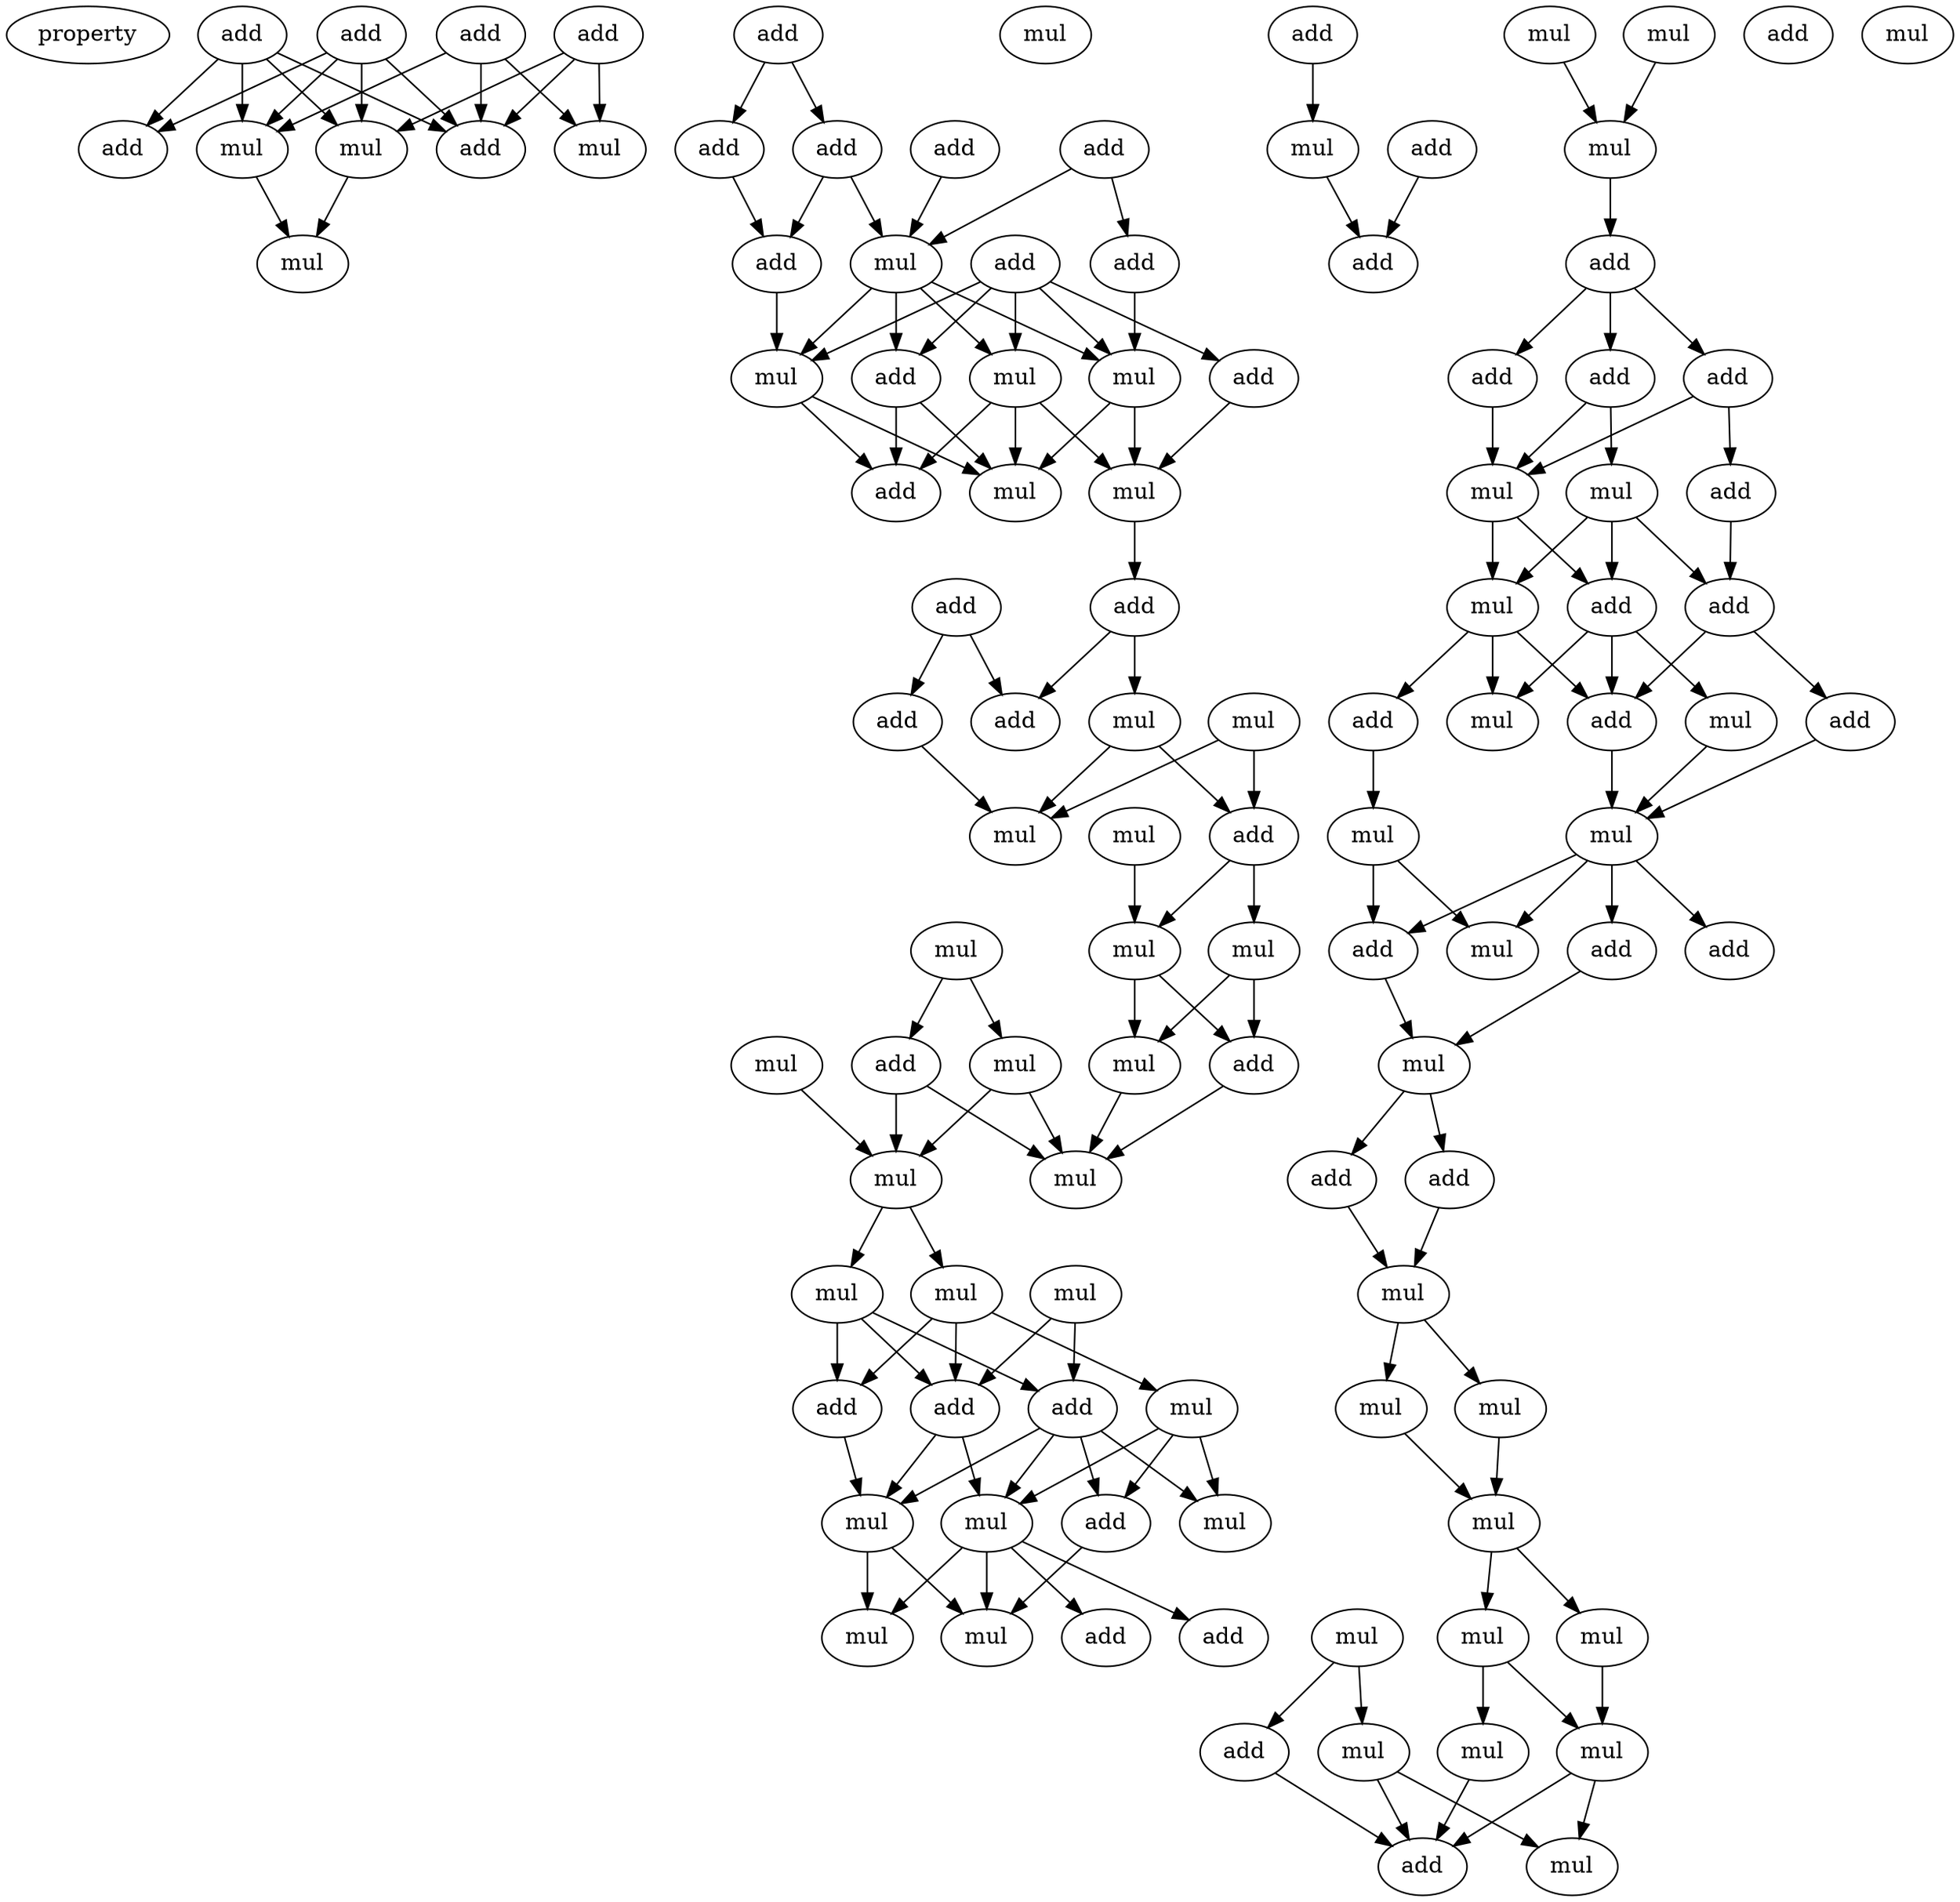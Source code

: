 digraph {
    node [fontcolor=black]
    property [mul=2,lf=1.6]
    0 [ label = add ];
    1 [ label = add ];
    2 [ label = add ];
    3 [ label = add ];
    4 [ label = mul ];
    5 [ label = add ];
    6 [ label = add ];
    7 [ label = mul ];
    8 [ label = mul ];
    9 [ label = mul ];
    10 [ label = add ];
    11 [ label = add ];
    12 [ label = add ];
    13 [ label = add ];
    14 [ label = add ];
    15 [ label = add ];
    16 [ label = add ];
    17 [ label = mul ];
    18 [ label = add ];
    19 [ label = mul ];
    20 [ label = mul ];
    21 [ label = add ];
    22 [ label = add ];
    23 [ label = mul ];
    24 [ label = mul ];
    25 [ label = mul ];
    26 [ label = add ];
    27 [ label = add ];
    28 [ label = add ];
    29 [ label = add ];
    30 [ label = add ];
    31 [ label = mul ];
    32 [ label = mul ];
    33 [ label = add ];
    34 [ label = mul ];
    35 [ label = mul ];
    36 [ label = mul ];
    37 [ label = mul ];
    38 [ label = mul ];
    39 [ label = add ];
    40 [ label = mul ];
    41 [ label = mul ];
    42 [ label = mul ];
    43 [ label = add ];
    44 [ label = mul ];
    45 [ label = mul ];
    46 [ label = mul ];
    47 [ label = mul ];
    48 [ label = mul ];
    49 [ label = add ];
    50 [ label = add ];
    51 [ label = add ];
    52 [ label = mul ];
    53 [ label = mul ];
    54 [ label = add ];
    55 [ label = mul ];
    56 [ label = mul ];
    57 [ label = add ];
    58 [ label = add ];
    59 [ label = mul ];
    60 [ label = mul ];
    61 [ label = mul ];
    62 [ label = add ];
    63 [ label = mul ];
    64 [ label = add ];
    65 [ label = mul ];
    66 [ label = mul ];
    67 [ label = add ];
    68 [ label = mul ];
    69 [ label = add ];
    70 [ label = add ];
    71 [ label = add ];
    72 [ label = add ];
    73 [ label = mul ];
    74 [ label = mul ];
    75 [ label = add ];
    76 [ label = add ];
    77 [ label = mul ];
    78 [ label = add ];
    79 [ label = mul ];
    80 [ label = add ];
    81 [ label = mul ];
    82 [ label = add ];
    83 [ label = add ];
    84 [ label = mul ];
    85 [ label = mul ];
    86 [ label = add ];
    87 [ label = mul ];
    88 [ label = add ];
    89 [ label = add ];
    90 [ label = add ];
    91 [ label = mul ];
    92 [ label = add ];
    93 [ label = add ];
    94 [ label = mul ];
    95 [ label = mul ];
    96 [ label = mul ];
    97 [ label = mul ];
    98 [ label = mul ];
    99 [ label = mul ];
    100 [ label = mul ];
    101 [ label = mul ];
    102 [ label = add ];
    103 [ label = mul ];
    104 [ label = mul ];
    105 [ label = mul ];
    106 [ label = add ];
    107 [ label = mul ];
    0 -> 4 [ name = 0 ];
    0 -> 5 [ name = 1 ];
    0 -> 6 [ name = 2 ];
    0 -> 8 [ name = 3 ];
    1 -> 4 [ name = 4 ];
    1 -> 5 [ name = 5 ];
    1 -> 6 [ name = 6 ];
    1 -> 8 [ name = 7 ];
    2 -> 4 [ name = 8 ];
    2 -> 6 [ name = 9 ];
    2 -> 7 [ name = 10 ];
    3 -> 6 [ name = 11 ];
    3 -> 7 [ name = 12 ];
    3 -> 8 [ name = 13 ];
    4 -> 9 [ name = 14 ];
    8 -> 9 [ name = 15 ];
    10 -> 11 [ name = 16 ];
    10 -> 12 [ name = 17 ];
    11 -> 15 [ name = 18 ];
    12 -> 15 [ name = 19 ];
    12 -> 17 [ name = 20 ];
    13 -> 17 [ name = 21 ];
    14 -> 16 [ name = 22 ];
    14 -> 17 [ name = 23 ];
    15 -> 19 [ name = 24 ];
    16 -> 20 [ name = 25 ];
    17 -> 19 [ name = 26 ];
    17 -> 20 [ name = 27 ];
    17 -> 22 [ name = 28 ];
    17 -> 23 [ name = 29 ];
    18 -> 19 [ name = 30 ];
    18 -> 20 [ name = 31 ];
    18 -> 21 [ name = 32 ];
    18 -> 22 [ name = 33 ];
    18 -> 23 [ name = 34 ];
    19 -> 24 [ name = 35 ];
    19 -> 26 [ name = 36 ];
    20 -> 24 [ name = 37 ];
    20 -> 25 [ name = 38 ];
    21 -> 25 [ name = 39 ];
    22 -> 24 [ name = 40 ];
    22 -> 26 [ name = 41 ];
    23 -> 24 [ name = 42 ];
    23 -> 25 [ name = 43 ];
    23 -> 26 [ name = 44 ];
    25 -> 28 [ name = 45 ];
    27 -> 29 [ name = 46 ];
    27 -> 30 [ name = 47 ];
    28 -> 30 [ name = 48 ];
    28 -> 31 [ name = 49 ];
    29 -> 34 [ name = 50 ];
    31 -> 33 [ name = 51 ];
    31 -> 34 [ name = 52 ];
    32 -> 33 [ name = 53 ];
    32 -> 34 [ name = 54 ];
    33 -> 36 [ name = 55 ];
    33 -> 38 [ name = 56 ];
    35 -> 38 [ name = 57 ];
    36 -> 41 [ name = 58 ];
    36 -> 43 [ name = 59 ];
    37 -> 39 [ name = 60 ];
    37 -> 42 [ name = 61 ];
    38 -> 41 [ name = 62 ];
    38 -> 43 [ name = 63 ];
    39 -> 44 [ name = 64 ];
    39 -> 45 [ name = 65 ];
    40 -> 45 [ name = 66 ];
    41 -> 44 [ name = 67 ];
    42 -> 44 [ name = 68 ];
    42 -> 45 [ name = 69 ];
    43 -> 44 [ name = 70 ];
    45 -> 47 [ name = 71 ];
    45 -> 48 [ name = 72 ];
    46 -> 49 [ name = 73 ];
    46 -> 51 [ name = 74 ];
    47 -> 49 [ name = 75 ];
    47 -> 50 [ name = 76 ];
    47 -> 51 [ name = 77 ];
    48 -> 49 [ name = 78 ];
    48 -> 50 [ name = 79 ];
    48 -> 52 [ name = 80 ];
    49 -> 53 [ name = 81 ];
    49 -> 55 [ name = 82 ];
    50 -> 53 [ name = 83 ];
    51 -> 53 [ name = 84 ];
    51 -> 54 [ name = 85 ];
    51 -> 55 [ name = 86 ];
    51 -> 56 [ name = 87 ];
    52 -> 54 [ name = 88 ];
    52 -> 55 [ name = 89 ];
    52 -> 56 [ name = 90 ];
    53 -> 59 [ name = 91 ];
    53 -> 60 [ name = 92 ];
    54 -> 60 [ name = 93 ];
    55 -> 57 [ name = 94 ];
    55 -> 58 [ name = 95 ];
    55 -> 59 [ name = 96 ];
    55 -> 60 [ name = 97 ];
    62 -> 63 [ name = 98 ];
    63 -> 67 [ name = 99 ];
    64 -> 67 [ name = 100 ];
    65 -> 68 [ name = 101 ];
    66 -> 68 [ name = 102 ];
    68 -> 69 [ name = 103 ];
    69 -> 70 [ name = 104 ];
    69 -> 71 [ name = 105 ];
    69 -> 72 [ name = 106 ];
    70 -> 73 [ name = 107 ];
    70 -> 74 [ name = 108 ];
    71 -> 74 [ name = 109 ];
    71 -> 75 [ name = 110 ];
    72 -> 74 [ name = 111 ];
    73 -> 76 [ name = 112 ];
    73 -> 77 [ name = 113 ];
    73 -> 78 [ name = 114 ];
    74 -> 77 [ name = 115 ];
    74 -> 78 [ name = 116 ];
    75 -> 76 [ name = 117 ];
    76 -> 82 [ name = 118 ];
    76 -> 83 [ name = 119 ];
    77 -> 80 [ name = 120 ];
    77 -> 81 [ name = 121 ];
    77 -> 82 [ name = 122 ];
    78 -> 79 [ name = 123 ];
    78 -> 81 [ name = 124 ];
    78 -> 82 [ name = 125 ];
    79 -> 85 [ name = 126 ];
    80 -> 84 [ name = 127 ];
    82 -> 85 [ name = 128 ];
    83 -> 85 [ name = 129 ];
    84 -> 87 [ name = 130 ];
    84 -> 88 [ name = 131 ];
    85 -> 86 [ name = 132 ];
    85 -> 87 [ name = 133 ];
    85 -> 88 [ name = 134 ];
    85 -> 89 [ name = 135 ];
    86 -> 91 [ name = 136 ];
    88 -> 91 [ name = 137 ];
    91 -> 92 [ name = 138 ];
    91 -> 93 [ name = 139 ];
    92 -> 94 [ name = 140 ];
    93 -> 94 [ name = 141 ];
    94 -> 95 [ name = 142 ];
    94 -> 96 [ name = 143 ];
    95 -> 97 [ name = 144 ];
    96 -> 97 [ name = 145 ];
    97 -> 99 [ name = 146 ];
    97 -> 101 [ name = 147 ];
    99 -> 104 [ name = 148 ];
    100 -> 102 [ name = 149 ];
    100 -> 103 [ name = 150 ];
    101 -> 104 [ name = 151 ];
    101 -> 105 [ name = 152 ];
    102 -> 106 [ name = 153 ];
    103 -> 106 [ name = 154 ];
    103 -> 107 [ name = 155 ];
    104 -> 106 [ name = 156 ];
    104 -> 107 [ name = 157 ];
    105 -> 106 [ name = 158 ];
}
